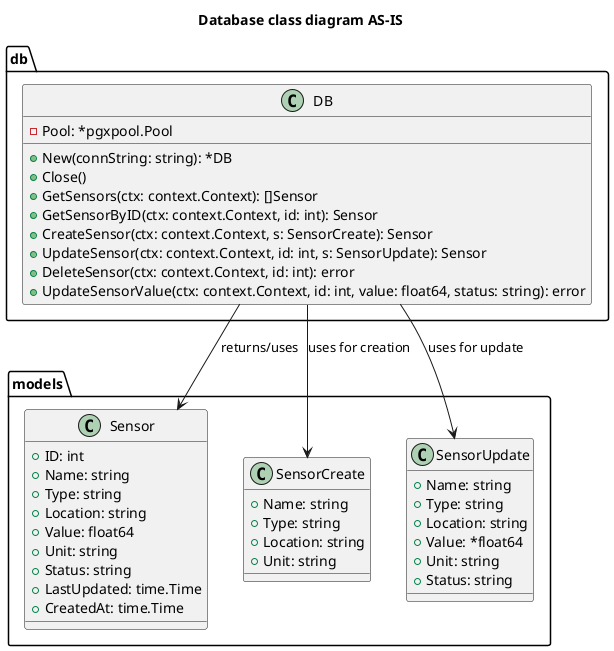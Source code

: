@startuml

title Database class diagram AS-IS
top to bottom direction

package db {
  class DB {
    - Pool: *pgxpool.Pool
    + New(connString: string): *DB
    + Close()
    + GetSensors(ctx: context.Context): []Sensor
    + GetSensorByID(ctx: context.Context, id: int): Sensor
    + CreateSensor(ctx: context.Context, s: SensorCreate): Sensor
    + UpdateSensor(ctx: context.Context, id: int, s: SensorUpdate): Sensor
    + DeleteSensor(ctx: context.Context, id: int): error
    + UpdateSensorValue(ctx: context.Context, id: int, value: float64, status: string): error
  }
}

package models {
  class Sensor {
    + ID: int
    + Name: string
    + Type: string
    + Location: string
    + Value: float64
    + Unit: string
    + Status: string
    + LastUpdated: time.Time
    + CreatedAt: time.Time
  }

  class SensorCreate {
    + Name: string
    + Type: string
    + Location: string
    + Unit: string
  }

  class SensorUpdate {
    + Name: string
    + Type: string
    + Location: string
    + Value: *float64
    + Unit: string
    + Status: string
  }
}

DB --> Sensor : returns/uses
DB --> SensorCreate : uses for creation
DB --> SensorUpdate : uses for update

@enduml

